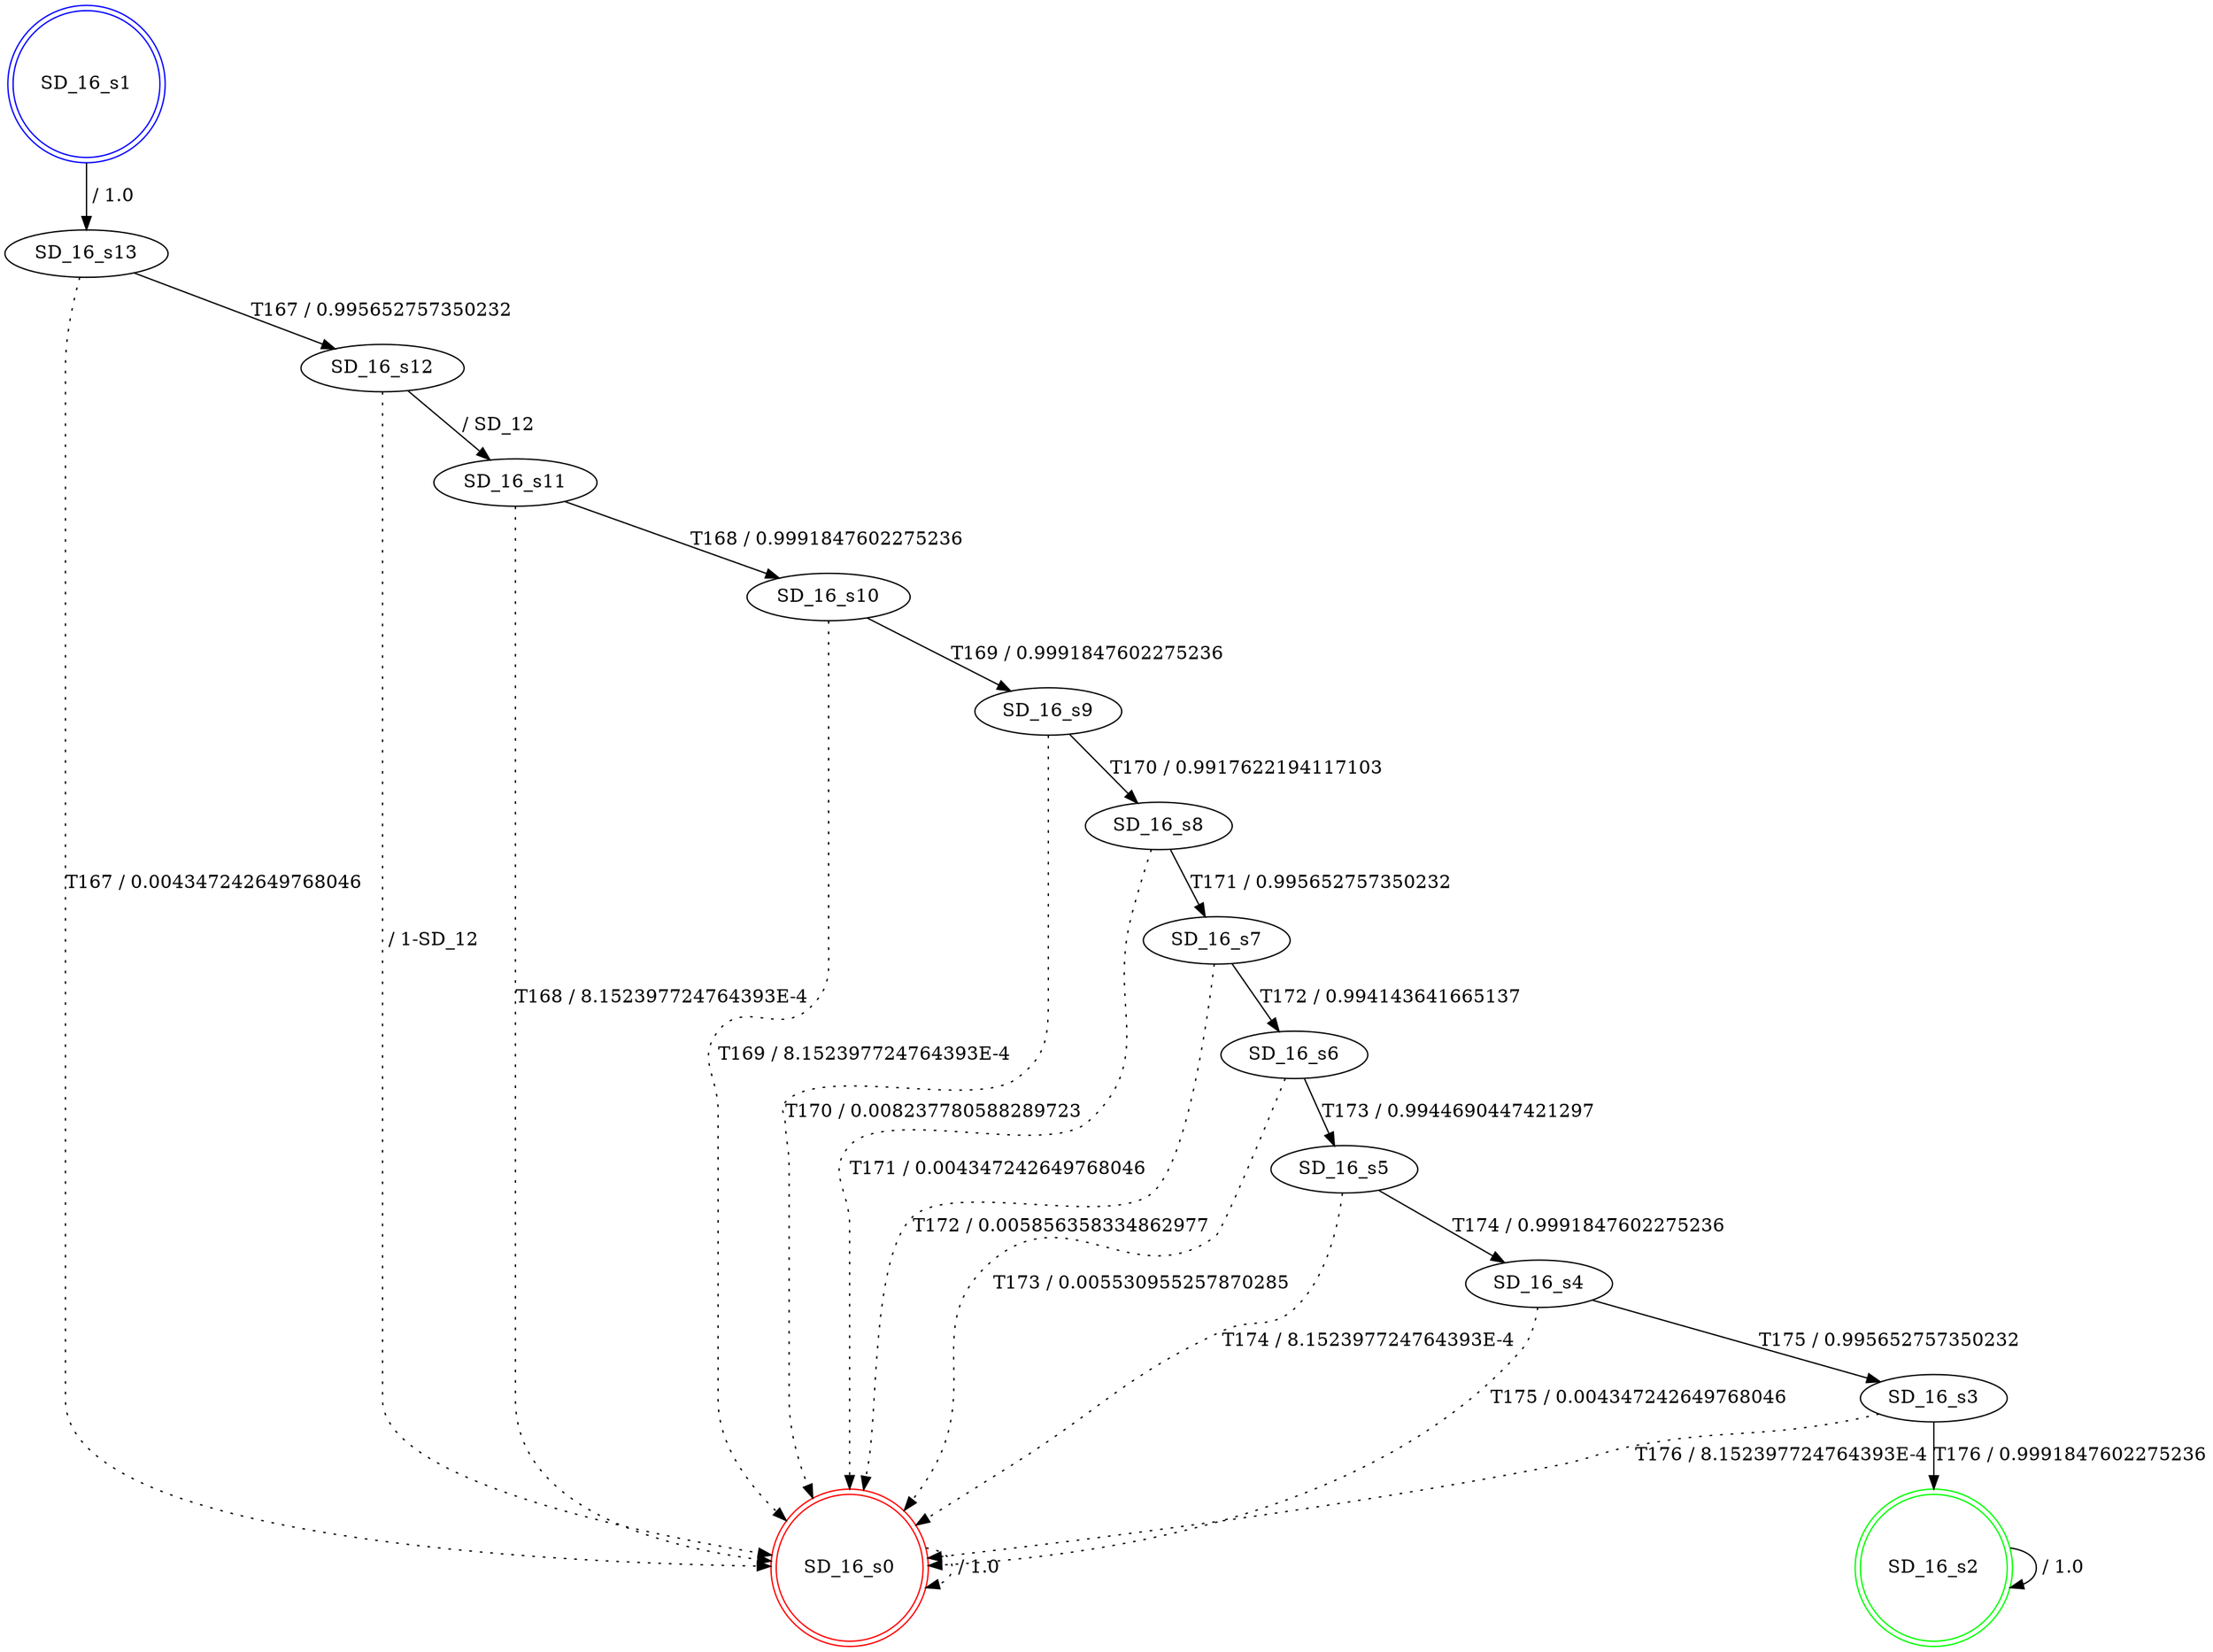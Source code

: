 digraph graphname {
SD_16_s0 [label="SD_16_s0",color=red,shape=doublecircle ];
SD_16_s1 [label="SD_16_s1",color=blue,shape=doublecircle ];
SD_16_s2 [label="SD_16_s2",color=green,shape=doublecircle ];
SD_16_s3 [label="SD_16_s3" ];
SD_16_s4 [label="SD_16_s4" ];
SD_16_s5 [label="SD_16_s5" ];
SD_16_s6 [label="SD_16_s6" ];
SD_16_s7 [label="SD_16_s7" ];
SD_16_s8 [label="SD_16_s8" ];
SD_16_s9 [label="SD_16_s9" ];
SD_16_s10 [label="SD_16_s10" ];
SD_16_s11 [label="SD_16_s11" ];
SD_16_s12 [label="SD_16_s12" ];
SD_16_s13 [label="SD_16_s13" ];
SD_16_s0 -> SD_16_s0 [label=" / 1.0", style=dotted];
SD_16_s1 -> SD_16_s13 [label=" / 1.0"];
SD_16_s2 -> SD_16_s2 [label=" / 1.0"];
SD_16_s3 -> SD_16_s2 [label="T176 / 0.9991847602275236"];
SD_16_s3 -> SD_16_s0 [label="T176 / 8.152397724764393E-4", style=dotted];
SD_16_s4 -> SD_16_s3 [label="T175 / 0.995652757350232"];
SD_16_s4 -> SD_16_s0 [label="T175 / 0.004347242649768046", style=dotted];
SD_16_s5 -> SD_16_s4 [label="T174 / 0.9991847602275236"];
SD_16_s5 -> SD_16_s0 [label="T174 / 8.152397724764393E-4", style=dotted];
SD_16_s6 -> SD_16_s5 [label="T173 / 0.9944690447421297"];
SD_16_s6 -> SD_16_s0 [label="T173 / 0.005530955257870285", style=dotted];
SD_16_s7 -> SD_16_s6 [label="T172 / 0.994143641665137"];
SD_16_s7 -> SD_16_s0 [label="T172 / 0.005856358334862977", style=dotted];
SD_16_s8 -> SD_16_s7 [label="T171 / 0.995652757350232"];
SD_16_s8 -> SD_16_s0 [label="T171 / 0.004347242649768046", style=dotted];
SD_16_s9 -> SD_16_s8 [label="T170 / 0.9917622194117103"];
SD_16_s9 -> SD_16_s0 [label="T170 / 0.008237780588289723", style=dotted];
SD_16_s10 -> SD_16_s9 [label="T169 / 0.9991847602275236"];
SD_16_s10 -> SD_16_s0 [label="T169 / 8.152397724764393E-4", style=dotted];
SD_16_s11 -> SD_16_s10 [label="T168 / 0.9991847602275236"];
SD_16_s11 -> SD_16_s0 [label="T168 / 8.152397724764393E-4", style=dotted];
SD_16_s12 -> SD_16_s11 [label=" / SD_12"];
SD_16_s12 -> SD_16_s0 [label=" / 1-SD_12", style=dotted];
SD_16_s13 -> SD_16_s12 [label="T167 / 0.995652757350232"];
SD_16_s13 -> SD_16_s0 [label="T167 / 0.004347242649768046", style=dotted];
}